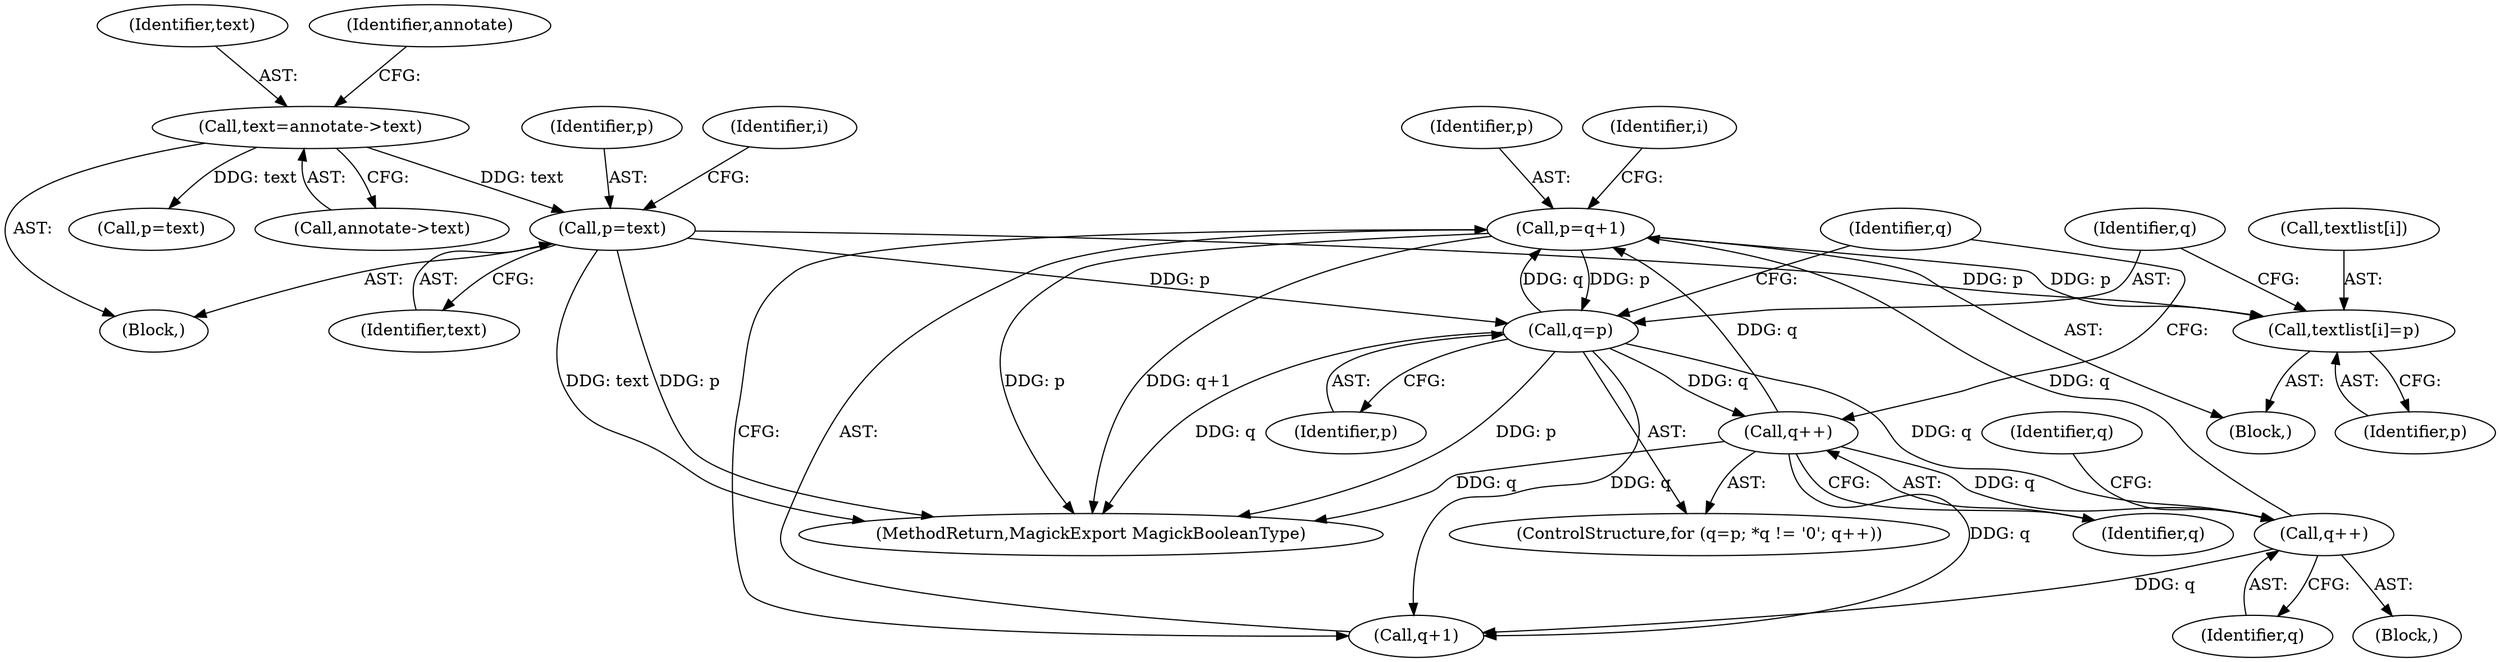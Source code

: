 digraph "0_ImageMagick_f595a1985233c399a05c0c37cc41de16a90dd025@array" {
"1000258" [label="(Call,textlist[i]=p)"];
"1000300" [label="(Call,p=q+1)"];
"1000264" [label="(Call,q=p)"];
"1000244" [label="(Call,p=text)"];
"1000188" [label="(Call,text=annotate->text)"];
"1000294" [label="(Call,q++)"];
"1000271" [label="(Call,q++)"];
"1000265" [label="(Identifier,q)"];
"1000289" [label="(Block,)"];
"1000258" [label="(Call,textlist[i]=p)"];
"1000211" [label="(Call,p=text)"];
"1000295" [label="(Identifier,q)"];
"1000294" [label="(Call,q++)"];
"1000302" [label="(Call,q+1)"];
"1000189" [label="(Identifier,text)"];
"1000269" [label="(Identifier,q)"];
"1000195" [label="(Identifier,annotate)"];
"1000300" [label="(Call,p=q+1)"];
"1000266" [label="(Identifier,p)"];
"1000272" [label="(Identifier,q)"];
"1000264" [label="(Call,q=p)"];
"1000255" [label="(Identifier,i)"];
"1000262" [label="(Identifier,p)"];
"1000190" [label="(Call,annotate->text)"];
"1002025" [label="(MethodReturn,MagickExport MagickBooleanType)"];
"1000245" [label="(Identifier,p)"];
"1000249" [label="(Identifier,i)"];
"1000188" [label="(Call,text=annotate->text)"];
"1000263" [label="(ControlStructure,for (q=p; *q != '\0'; q++))"];
"1000301" [label="(Identifier,p)"];
"1000298" [label="(Identifier,q)"];
"1000256" [label="(Block,)"];
"1000271" [label="(Call,q++)"];
"1000259" [label="(Call,textlist[i])"];
"1000246" [label="(Identifier,text)"];
"1000108" [label="(Block,)"];
"1000244" [label="(Call,p=text)"];
"1000258" -> "1000256"  [label="AST: "];
"1000258" -> "1000262"  [label="CFG: "];
"1000259" -> "1000258"  [label="AST: "];
"1000262" -> "1000258"  [label="AST: "];
"1000265" -> "1000258"  [label="CFG: "];
"1000300" -> "1000258"  [label="DDG: p"];
"1000244" -> "1000258"  [label="DDG: p"];
"1000300" -> "1000256"  [label="AST: "];
"1000300" -> "1000302"  [label="CFG: "];
"1000301" -> "1000300"  [label="AST: "];
"1000302" -> "1000300"  [label="AST: "];
"1000255" -> "1000300"  [label="CFG: "];
"1000300" -> "1002025"  [label="DDG: p"];
"1000300" -> "1002025"  [label="DDG: q+1"];
"1000300" -> "1000264"  [label="DDG: p"];
"1000264" -> "1000300"  [label="DDG: q"];
"1000294" -> "1000300"  [label="DDG: q"];
"1000271" -> "1000300"  [label="DDG: q"];
"1000264" -> "1000263"  [label="AST: "];
"1000264" -> "1000266"  [label="CFG: "];
"1000265" -> "1000264"  [label="AST: "];
"1000266" -> "1000264"  [label="AST: "];
"1000269" -> "1000264"  [label="CFG: "];
"1000264" -> "1002025"  [label="DDG: q"];
"1000264" -> "1002025"  [label="DDG: p"];
"1000244" -> "1000264"  [label="DDG: p"];
"1000264" -> "1000271"  [label="DDG: q"];
"1000264" -> "1000294"  [label="DDG: q"];
"1000264" -> "1000302"  [label="DDG: q"];
"1000244" -> "1000108"  [label="AST: "];
"1000244" -> "1000246"  [label="CFG: "];
"1000245" -> "1000244"  [label="AST: "];
"1000246" -> "1000244"  [label="AST: "];
"1000249" -> "1000244"  [label="CFG: "];
"1000244" -> "1002025"  [label="DDG: p"];
"1000244" -> "1002025"  [label="DDG: text"];
"1000188" -> "1000244"  [label="DDG: text"];
"1000188" -> "1000108"  [label="AST: "];
"1000188" -> "1000190"  [label="CFG: "];
"1000189" -> "1000188"  [label="AST: "];
"1000190" -> "1000188"  [label="AST: "];
"1000195" -> "1000188"  [label="CFG: "];
"1000188" -> "1000211"  [label="DDG: text"];
"1000294" -> "1000289"  [label="AST: "];
"1000294" -> "1000295"  [label="CFG: "];
"1000295" -> "1000294"  [label="AST: "];
"1000298" -> "1000294"  [label="CFG: "];
"1000271" -> "1000294"  [label="DDG: q"];
"1000294" -> "1000302"  [label="DDG: q"];
"1000271" -> "1000263"  [label="AST: "];
"1000271" -> "1000272"  [label="CFG: "];
"1000272" -> "1000271"  [label="AST: "];
"1000269" -> "1000271"  [label="CFG: "];
"1000271" -> "1002025"  [label="DDG: q"];
"1000271" -> "1000302"  [label="DDG: q"];
}
